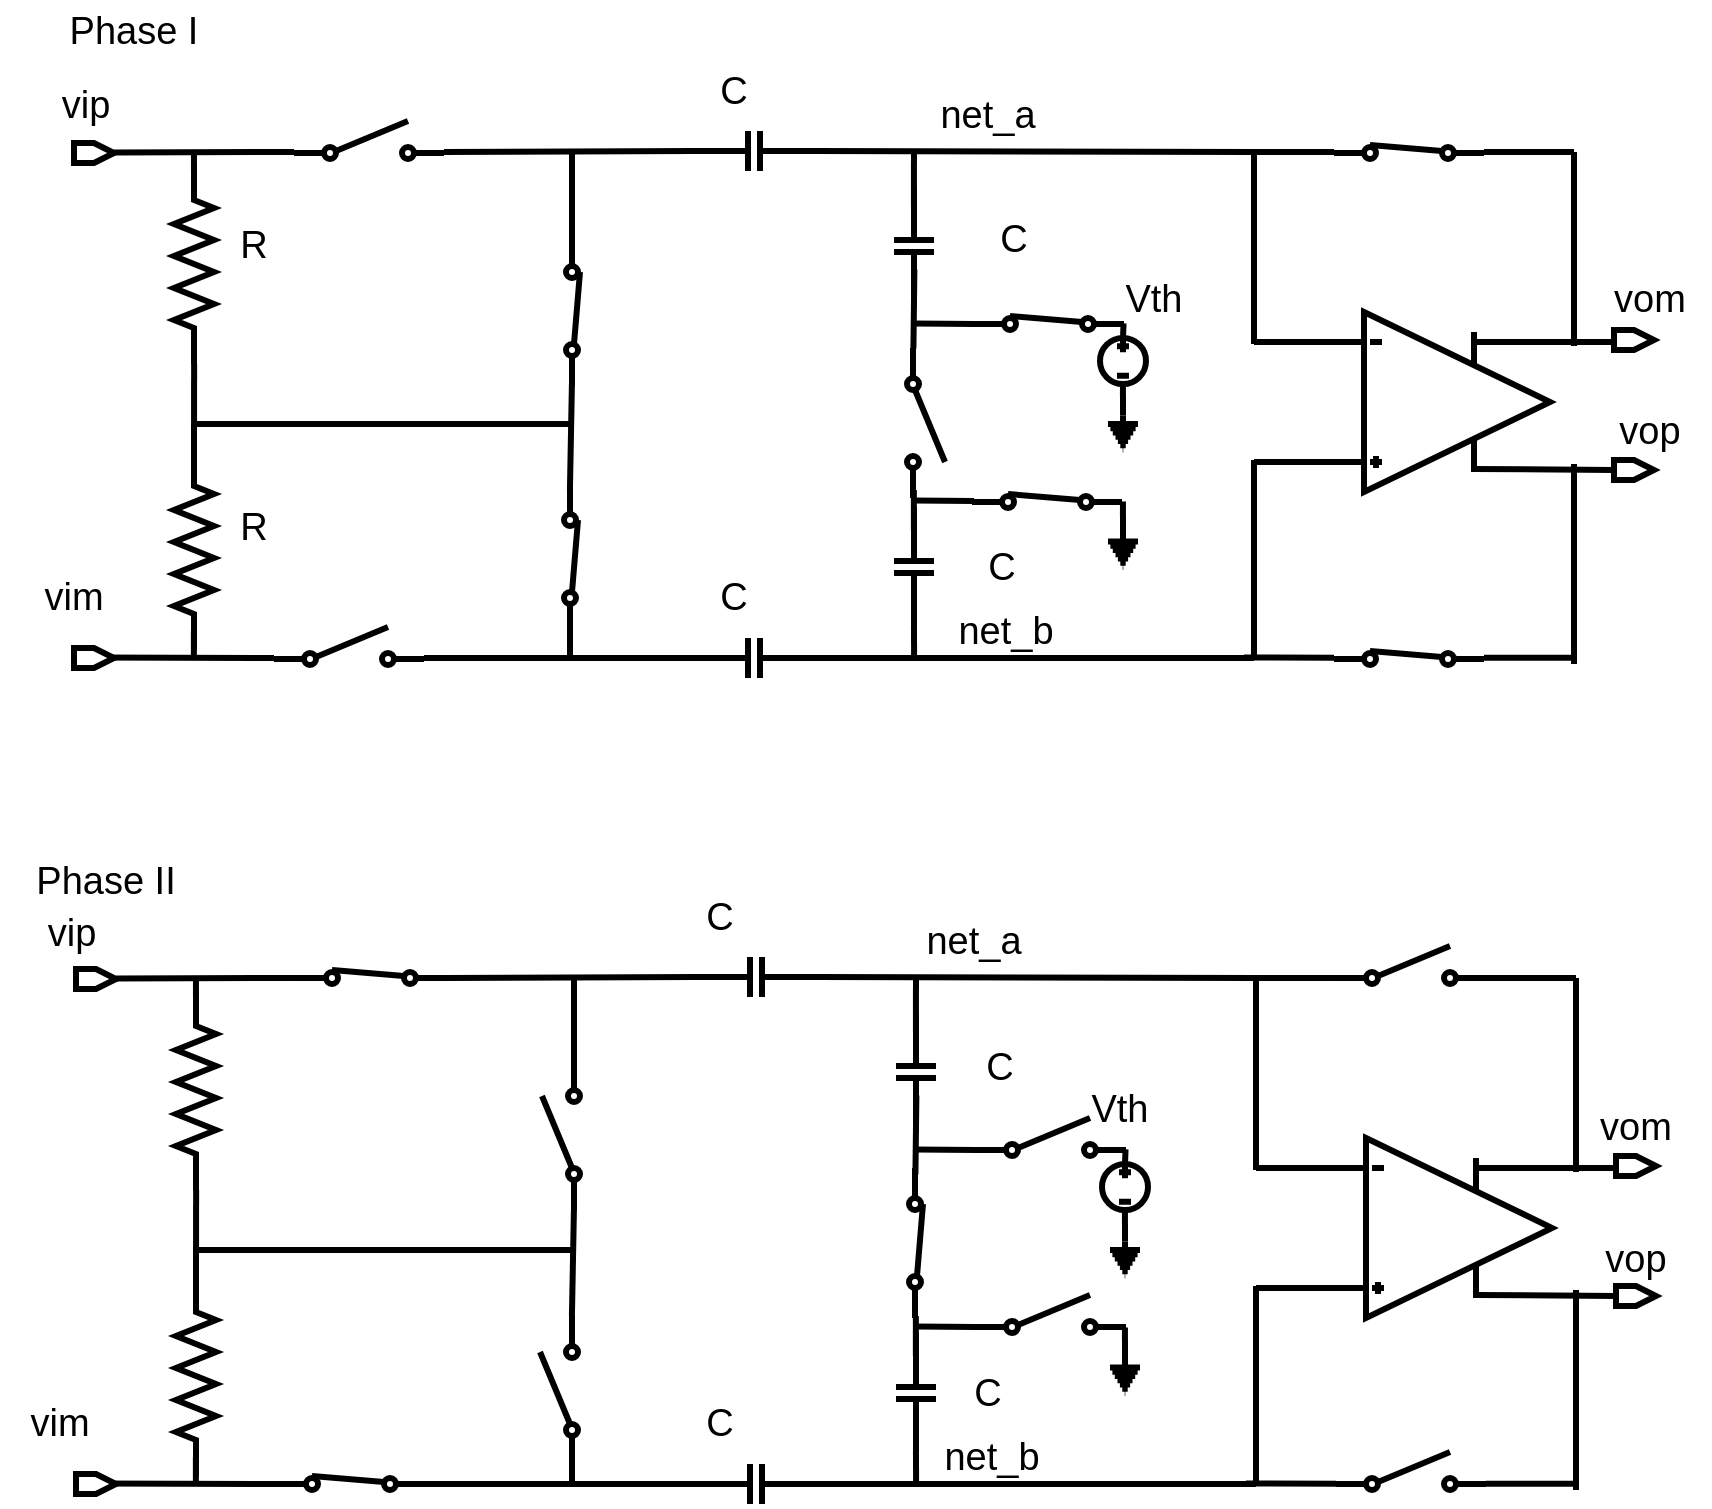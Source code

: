 <mxfile version="16.5.6" type="device"><diagram id="lbDPYSc3I2Yr-GtQ2DXL" name="Page-1"><mxGraphModel dx="1763" dy="644" grid="1" gridSize="10" guides="1" tooltips="1" connect="1" arrows="1" fold="1" page="1" pageScale="1" pageWidth="850" pageHeight="1100" math="0" shadow="0"><root><mxCell id="0"/><mxCell id="1" parent="0"/><mxCell id="9rZh1KSWIdxAib4JWmBd-1" value="" style="pointerEvents=1;verticalLabelPosition=bottom;shadow=0;dashed=0;align=center;html=1;verticalAlign=top;shape=mxgraph.electrical.resistors.resistor_2;direction=south;strokeWidth=3;" vertex="1" parent="1"><mxGeometry x="81" y="525" width="20" height="100" as="geometry"/></mxCell><mxCell id="9rZh1KSWIdxAib4JWmBd-2" value="" style="pointerEvents=1;verticalLabelPosition=bottom;shadow=0;dashed=0;align=center;html=1;verticalAlign=top;shape=mxgraph.electrical.resistors.resistor_2;direction=south;strokeWidth=3;" vertex="1" parent="1"><mxGeometry x="81" y="668" width="20" height="100" as="geometry"/></mxCell><mxCell id="9rZh1KSWIdxAib4JWmBd-5" value="" style="pointerEvents=1;verticalLabelPosition=bottom;shadow=0;dashed=0;align=center;html=1;verticalAlign=top;shape=mxgraph.electrical.electro-mechanical.stay_put;direction=west;strokeWidth=3;" vertex="1" parent="1"><mxGeometry x="141" y="515" width="75" height="7" as="geometry"/></mxCell><mxCell id="9rZh1KSWIdxAib4JWmBd-6" value="" style="pointerEvents=1;verticalLabelPosition=bottom;shadow=0;dashed=0;align=center;html=1;verticalAlign=top;shape=mxgraph.electrical.electro-mechanical.stay_put;direction=west;strokeWidth=3;" vertex="1" parent="1"><mxGeometry x="131" y="768" width="75" height="7" as="geometry"/></mxCell><mxCell id="9rZh1KSWIdxAib4JWmBd-7" value="" style="pointerEvents=1;verticalLabelPosition=bottom;shadow=0;dashed=0;align=center;html=1;verticalAlign=top;shape=mxgraph.electrical.electro-mechanical.simple_switch;direction=north;strokeWidth=3;" vertex="1" parent="1"><mxGeometry x="263" y="688" width="19" height="75" as="geometry"/></mxCell><mxCell id="9rZh1KSWIdxAib4JWmBd-8" value="" style="pointerEvents=1;verticalLabelPosition=bottom;shadow=0;dashed=0;align=center;html=1;verticalAlign=top;shape=mxgraph.electrical.electro-mechanical.simple_switch;direction=north;strokeWidth=3;" vertex="1" parent="1"><mxGeometry x="264" y="560" width="19" height="75" as="geometry"/></mxCell><mxCell id="9rZh1KSWIdxAib4JWmBd-11" value="" style="pointerEvents=1;verticalLabelPosition=bottom;shadow=0;dashed=0;align=center;html=1;verticalAlign=top;shape=mxgraph.electrical.capacitors.capacitor_1;strokeWidth=3;" vertex="1" parent="1"><mxGeometry x="341" y="508.5" width="60" height="20" as="geometry"/></mxCell><mxCell id="9rZh1KSWIdxAib4JWmBd-12" value="" style="pointerEvents=1;verticalLabelPosition=bottom;shadow=0;dashed=0;align=center;html=1;verticalAlign=top;shape=mxgraph.electrical.capacitors.capacitor_1;strokeWidth=3;" vertex="1" parent="1"><mxGeometry x="341" y="762" width="60" height="20" as="geometry"/></mxCell><mxCell id="9rZh1KSWIdxAib4JWmBd-13" value="" style="pointerEvents=1;verticalLabelPosition=bottom;shadow=0;dashed=0;align=center;html=1;verticalAlign=top;shape=mxgraph.electrical.capacitors.capacitor_1;direction=south;strokeWidth=3;" vertex="1" parent="1"><mxGeometry x="441" y="536" width="20" height="60" as="geometry"/></mxCell><mxCell id="9rZh1KSWIdxAib4JWmBd-14" value="" style="pointerEvents=1;verticalLabelPosition=bottom;shadow=0;dashed=0;align=center;html=1;verticalAlign=top;shape=mxgraph.electrical.capacitors.capacitor_1;direction=south;strokeWidth=3;" vertex="1" parent="1"><mxGeometry x="441" y="696.5" width="20" height="60" as="geometry"/></mxCell><mxCell id="9rZh1KSWIdxAib4JWmBd-15" value="" style="pointerEvents=1;verticalLabelPosition=bottom;shadow=0;dashed=0;align=center;html=1;verticalAlign=top;shape=mxgraph.electrical.electro-mechanical.stay_put;direction=north;strokeWidth=3;" vertex="1" parent="1"><mxGeometry x="447.5" y="614" width="7" height="75" as="geometry"/></mxCell><mxCell id="9rZh1KSWIdxAib4JWmBd-16" value="" style="pointerEvents=1;verticalLabelPosition=bottom;shadow=0;dashed=0;align=center;html=1;verticalAlign=top;shape=mxgraph.electrical.electro-mechanical.simple_switch;direction=east;strokeWidth=3;" vertex="1" parent="1"><mxGeometry x="481" y="589" width="75" height="19" as="geometry"/></mxCell><mxCell id="9rZh1KSWIdxAib4JWmBd-17" value="" style="pointerEvents=1;verticalLabelPosition=bottom;shadow=0;dashed=0;align=center;html=1;verticalAlign=top;shape=mxgraph.electrical.electro-mechanical.simple_switch;direction=east;strokeWidth=3;" vertex="1" parent="1"><mxGeometry x="481" y="677.5" width="75" height="19" as="geometry"/></mxCell><mxCell id="9rZh1KSWIdxAib4JWmBd-19" value="" style="endArrow=none;html=1;rounded=0;entryX=0;entryY=0.84;entryDx=0;entryDy=0;entryPerimeter=0;exitX=1;exitY=0.84;exitDx=0;exitDy=0;exitPerimeter=0;strokeWidth=3;" edge="1" parent="1" source="9rZh1KSWIdxAib4JWmBd-7" target="9rZh1KSWIdxAib4JWmBd-8"><mxGeometry width="50" height="50" relative="1" as="geometry"><mxPoint x="279.52" y="680.5" as="sourcePoint"/><mxPoint x="280" y="641" as="targetPoint"/></mxGeometry></mxCell><mxCell id="9rZh1KSWIdxAib4JWmBd-20" value="" style="endArrow=none;html=1;rounded=0;strokeWidth=3;" edge="1" parent="1"><mxGeometry width="50" height="50" relative="1" as="geometry"><mxPoint x="451.19" y="577.75" as="sourcePoint"/><mxPoint x="450.71" y="617.25" as="targetPoint"/></mxGeometry></mxCell><mxCell id="9rZh1KSWIdxAib4JWmBd-21" value="" style="endArrow=none;html=1;rounded=0;exitX=0;exitY=0.5;exitDx=0;exitDy=0;exitPerimeter=0;strokeWidth=3;" edge="1" parent="1" source="9rZh1KSWIdxAib4JWmBd-2"><mxGeometry width="50" height="50" relative="1" as="geometry"><mxPoint x="91" y="665" as="sourcePoint"/><mxPoint x="91.06" y="625.0" as="targetPoint"/></mxGeometry></mxCell><mxCell id="9rZh1KSWIdxAib4JWmBd-22" value="" style="endArrow=none;html=1;rounded=0;entryX=0;entryY=0.5;entryDx=0;entryDy=0;entryPerimeter=0;exitX=0;exitY=0.43;exitDx=0;exitDy=0;exitPerimeter=0;strokeWidth=3;" edge="1" parent="1" source="9rZh1KSWIdxAib4JWmBd-5" target="9rZh1KSWIdxAib4JWmBd-11"><mxGeometry width="50" height="50" relative="1" as="geometry"><mxPoint x="232.5" y="518.21" as="sourcePoint"/><mxPoint x="312.5" y="518.21" as="targetPoint"/></mxGeometry></mxCell><mxCell id="9rZh1KSWIdxAib4JWmBd-23" value="" style="endArrow=none;html=1;rounded=0;entryX=0;entryY=0.5;entryDx=0;entryDy=0;entryPerimeter=0;exitX=0;exitY=0.43;exitDx=0;exitDy=0;exitPerimeter=0;strokeWidth=3;" edge="1" parent="1" source="9rZh1KSWIdxAib4JWmBd-6" target="9rZh1KSWIdxAib4JWmBd-12"><mxGeometry width="50" height="50" relative="1" as="geometry"><mxPoint x="242.5" y="772" as="sourcePoint"/><mxPoint x="322.5" y="772" as="targetPoint"/></mxGeometry></mxCell><mxCell id="9rZh1KSWIdxAib4JWmBd-24" value="" style="endArrow=none;html=1;rounded=0;entryX=1;entryY=0.43;entryDx=0;entryDy=0;entryPerimeter=0;strokeWidth=3;" edge="1" parent="1" target="9rZh1KSWIdxAib4JWmBd-6"><mxGeometry width="50" height="50" relative="1" as="geometry"><mxPoint x="41" y="771.71" as="sourcePoint"/><mxPoint x="121" y="771.71" as="targetPoint"/></mxGeometry></mxCell><mxCell id="9rZh1KSWIdxAib4JWmBd-25" value="" style="endArrow=none;html=1;rounded=0;entryX=1;entryY=0.43;entryDx=0;entryDy=0;entryPerimeter=0;strokeWidth=3;" edge="1" parent="1" target="9rZh1KSWIdxAib4JWmBd-5"><mxGeometry width="50" height="50" relative="1" as="geometry"><mxPoint x="51" y="519.21" as="sourcePoint"/><mxPoint x="131" y="519.21" as="targetPoint"/></mxGeometry></mxCell><mxCell id="9rZh1KSWIdxAib4JWmBd-26" value="" style="endArrow=none;html=1;rounded=0;exitX=1;exitY=0.5;exitDx=0;exitDy=0;exitPerimeter=0;strokeWidth=3;" edge="1" parent="1" source="9rZh1KSWIdxAib4JWmBd-11"><mxGeometry width="50" height="50" relative="1" as="geometry"><mxPoint x="421" y="519.21" as="sourcePoint"/><mxPoint x="621" y="519" as="targetPoint"/></mxGeometry></mxCell><mxCell id="9rZh1KSWIdxAib4JWmBd-27" value="" style="endArrow=none;html=1;rounded=0;strokeWidth=3;" edge="1" parent="1"><mxGeometry width="50" height="50" relative="1" as="geometry"><mxPoint x="401" y="771.99" as="sourcePoint"/><mxPoint x="621" y="772" as="targetPoint"/></mxGeometry></mxCell><mxCell id="9rZh1KSWIdxAib4JWmBd-30" value="" style="endArrow=none;html=1;rounded=0;strokeWidth=3;" edge="1" parent="1"><mxGeometry width="50" height="50" relative="1" as="geometry"><mxPoint x="90.98" y="528.5" as="sourcePoint"/><mxPoint x="90.98" y="519.5" as="targetPoint"/></mxGeometry></mxCell><mxCell id="9rZh1KSWIdxAib4JWmBd-31" value="" style="endArrow=none;html=1;rounded=0;strokeWidth=3;" edge="1" parent="1"><mxGeometry width="50" height="50" relative="1" as="geometry"><mxPoint x="90.94" y="771.5" as="sourcePoint"/><mxPoint x="90.94" y="758.5" as="targetPoint"/></mxGeometry></mxCell><mxCell id="9rZh1KSWIdxAib4JWmBd-32" value="" style="endArrow=none;html=1;rounded=0;strokeWidth=3;" edge="1" parent="1"><mxGeometry width="50" height="50" relative="1" as="geometry"><mxPoint x="279.0" y="771.5" as="sourcePoint"/><mxPoint x="279.0" y="758.5" as="targetPoint"/></mxGeometry></mxCell><mxCell id="9rZh1KSWIdxAib4JWmBd-33" value="" style="endArrow=none;html=1;rounded=0;strokeWidth=3;" edge="1" parent="1"><mxGeometry width="50" height="50" relative="1" as="geometry"><mxPoint x="280" y="564" as="sourcePoint"/><mxPoint x="280" y="519" as="targetPoint"/></mxGeometry></mxCell><mxCell id="9rZh1KSWIdxAib4JWmBd-34" value="" style="endArrow=none;html=1;rounded=0;strokeWidth=3;" edge="1" parent="1"><mxGeometry width="50" height="50" relative="1" as="geometry"><mxPoint x="90" y="655" as="sourcePoint"/><mxPoint x="280" y="655" as="targetPoint"/></mxGeometry></mxCell><mxCell id="9rZh1KSWIdxAib4JWmBd-35" value="" style="endArrow=none;html=1;rounded=0;entryX=0.989;entryY=0.501;entryDx=0;entryDy=0;entryPerimeter=0;strokeWidth=3;" edge="1" parent="1" target="9rZh1KSWIdxAib4JWmBd-14"><mxGeometry width="50" height="50" relative="1" as="geometry"><mxPoint x="451.05" y="772" as="sourcePoint"/><mxPoint x="450.95" y="758.5" as="targetPoint"/></mxGeometry></mxCell><mxCell id="9rZh1KSWIdxAib4JWmBd-36" value="" style="endArrow=none;html=1;rounded=0;strokeWidth=3;" edge="1" parent="1"><mxGeometry width="50" height="50" relative="1" as="geometry"><mxPoint x="450.97" y="546.16" as="sourcePoint"/><mxPoint x="450.99" y="519" as="targetPoint"/></mxGeometry></mxCell><mxCell id="9rZh1KSWIdxAib4JWmBd-38" value="" style="endArrow=none;html=1;rounded=0;strokeWidth=3;" edge="1" parent="1"><mxGeometry width="50" height="50" relative="1" as="geometry"><mxPoint x="450.93" y="708" as="sourcePoint"/><mxPoint x="450.93" y="688" as="targetPoint"/></mxGeometry></mxCell><mxCell id="9rZh1KSWIdxAib4JWmBd-39" value="" style="endArrow=none;html=1;rounded=0;entryX=0;entryY=0.84;entryDx=0;entryDy=0;entryPerimeter=0;strokeWidth=3;" edge="1" parent="1" target="9rZh1KSWIdxAib4JWmBd-16"><mxGeometry width="50" height="50" relative="1" as="geometry"><mxPoint x="450.5" y="604.7" as="sourcePoint"/><mxPoint x="490.5" y="604" as="targetPoint"/></mxGeometry></mxCell><mxCell id="9rZh1KSWIdxAib4JWmBd-40" value="" style="endArrow=none;html=1;rounded=0;entryX=0;entryY=0.84;entryDx=0;entryDy=0;entryPerimeter=0;strokeWidth=3;" edge="1" parent="1"><mxGeometry width="50" height="50" relative="1" as="geometry"><mxPoint x="450.5" y="693.24" as="sourcePoint"/><mxPoint x="481" y="693.5" as="targetPoint"/></mxGeometry></mxCell><mxCell id="9rZh1KSWIdxAib4JWmBd-41" value="" style="verticalLabelPosition=bottom;shadow=0;dashed=0;align=center;html=1;verticalAlign=top;shape=mxgraph.electrical.abstract.operational_amp_1;strokeWidth=3;" vertex="1" parent="1"><mxGeometry x="671" y="599" width="98" height="90" as="geometry"/></mxCell><mxCell id="9rZh1KSWIdxAib4JWmBd-42" value="" style="endArrow=none;html=1;rounded=0;strokeWidth=3;" edge="1" parent="1"><mxGeometry width="50" height="50" relative="1" as="geometry"><mxPoint x="621" y="614" as="sourcePoint"/><mxPoint x="671" y="614" as="targetPoint"/></mxGeometry></mxCell><mxCell id="9rZh1KSWIdxAib4JWmBd-44" value="" style="endArrow=none;html=1;rounded=0;strokeWidth=3;" edge="1" parent="1"><mxGeometry width="50" height="50" relative="1" as="geometry"><mxPoint x="621" y="674" as="sourcePoint"/><mxPoint x="671" y="674" as="targetPoint"/></mxGeometry></mxCell><mxCell id="9rZh1KSWIdxAib4JWmBd-45" value="" style="endArrow=none;html=1;rounded=0;strokeWidth=3;" edge="1" parent="1"><mxGeometry width="50" height="50" relative="1" as="geometry"><mxPoint x="621" y="615" as="sourcePoint"/><mxPoint x="621" y="518" as="targetPoint"/></mxGeometry></mxCell><mxCell id="9rZh1KSWIdxAib4JWmBd-47" value="" style="endArrow=none;html=1;rounded=0;strokeWidth=3;" edge="1" parent="1"><mxGeometry width="50" height="50" relative="1" as="geometry"><mxPoint x="621" y="773" as="sourcePoint"/><mxPoint x="621" y="673" as="targetPoint"/></mxGeometry></mxCell><mxCell id="9rZh1KSWIdxAib4JWmBd-48" value="" style="endArrow=none;html=1;rounded=0;strokeWidth=3;" edge="1" parent="1"><mxGeometry width="50" height="50" relative="1" as="geometry"><mxPoint x="731" y="614" as="sourcePoint"/><mxPoint x="801" y="614" as="targetPoint"/></mxGeometry></mxCell><mxCell id="9rZh1KSWIdxAib4JWmBd-49" value="" style="endArrow=none;html=1;rounded=0;strokeWidth=3;" edge="1" parent="1"><mxGeometry width="50" height="50" relative="1" as="geometry"><mxPoint x="731" y="677.5" as="sourcePoint"/><mxPoint x="801" y="678" as="targetPoint"/></mxGeometry></mxCell><mxCell id="9rZh1KSWIdxAib4JWmBd-50" value="" style="endArrow=none;html=1;rounded=0;strokeWidth=3;" edge="1" parent="1"><mxGeometry width="50" height="50" relative="1" as="geometry"><mxPoint x="781" y="616" as="sourcePoint"/><mxPoint x="781" y="519" as="targetPoint"/></mxGeometry></mxCell><mxCell id="9rZh1KSWIdxAib4JWmBd-52" value="" style="pointerEvents=1;verticalLabelPosition=bottom;shadow=0;dashed=0;align=center;html=1;verticalAlign=top;shape=mxgraph.electrical.electro-mechanical.simple_switch;direction=east;strokeWidth=3;" vertex="1" parent="1"><mxGeometry x="661" y="503" width="75" height="19" as="geometry"/></mxCell><mxCell id="9rZh1KSWIdxAib4JWmBd-53" value="" style="pointerEvents=1;verticalLabelPosition=bottom;shadow=0;dashed=0;align=center;html=1;verticalAlign=top;shape=mxgraph.electrical.electro-mechanical.simple_switch;direction=east;strokeWidth=3;" vertex="1" parent="1"><mxGeometry x="661" y="756" width="75" height="19" as="geometry"/></mxCell><mxCell id="9rZh1KSWIdxAib4JWmBd-54" value="" style="endArrow=none;html=1;rounded=0;entryX=0;entryY=0.84;entryDx=0;entryDy=0;entryPerimeter=0;strokeWidth=3;" edge="1" parent="1" target="9rZh1KSWIdxAib4JWmBd-52"><mxGeometry width="50" height="50" relative="1" as="geometry"><mxPoint x="621" y="519" as="sourcePoint"/><mxPoint x="671" y="465" as="targetPoint"/></mxGeometry></mxCell><mxCell id="9rZh1KSWIdxAib4JWmBd-56" value="" style="endArrow=none;html=1;rounded=0;exitX=1;exitY=0.84;exitDx=0;exitDy=0;exitPerimeter=0;strokeWidth=3;" edge="1" parent="1" source="9rZh1KSWIdxAib4JWmBd-52"><mxGeometry width="50" height="50" relative="1" as="geometry"><mxPoint x="741" y="555" as="sourcePoint"/><mxPoint x="781" y="519" as="targetPoint"/></mxGeometry></mxCell><mxCell id="9rZh1KSWIdxAib4JWmBd-57" value="" style="endArrow=none;html=1;rounded=0;exitX=1;exitY=0.84;exitDx=0;exitDy=0;exitPerimeter=0;strokeWidth=3;" edge="1" parent="1"><mxGeometry width="50" height="50" relative="1" as="geometry"><mxPoint x="736" y="771.86" as="sourcePoint"/><mxPoint x="781" y="771.9" as="targetPoint"/></mxGeometry></mxCell><mxCell id="9rZh1KSWIdxAib4JWmBd-58" value="" style="endArrow=none;html=1;rounded=0;strokeWidth=3;" edge="1" parent="1"><mxGeometry width="50" height="50" relative="1" as="geometry"><mxPoint x="781" y="775" as="sourcePoint"/><mxPoint x="781" y="675" as="targetPoint"/></mxGeometry></mxCell><mxCell id="9rZh1KSWIdxAib4JWmBd-59" value="" style="pointerEvents=1;verticalLabelPosition=bottom;shadow=0;dashed=0;align=center;html=1;verticalAlign=top;shape=mxgraph.electrical.signal_sources.protective_earth;strokeWidth=3;" vertex="1" parent="1"><mxGeometry x="548" y="709.5" width="15" height="17" as="geometry"/></mxCell><mxCell id="9rZh1KSWIdxAib4JWmBd-61" value="" style="endArrow=none;html=1;rounded=0;exitX=0.5;exitY=0;exitDx=0;exitDy=0;exitPerimeter=0;entryX=0.993;entryY=0.856;entryDx=0;entryDy=0;entryPerimeter=0;strokeWidth=3;" edge="1" parent="1" source="9rZh1KSWIdxAib4JWmBd-59" target="9rZh1KSWIdxAib4JWmBd-17"><mxGeometry width="50" height="50" relative="1" as="geometry"><mxPoint x="561" y="735" as="sourcePoint"/><mxPoint x="556" y="695" as="targetPoint"/></mxGeometry></mxCell><mxCell id="9rZh1KSWIdxAib4JWmBd-63" value="" style="pointerEvents=1;verticalLabelPosition=bottom;shadow=0;dashed=0;align=center;html=1;verticalAlign=top;shape=mxgraph.electrical.signal_sources.source;aspect=fixed;points=[[0.5,0,0],[1,0.5,0],[0.5,1,0],[0,0.5,0]];elSignalType=dc3;fontSize=19;strokeWidth=3;" vertex="1" parent="1"><mxGeometry x="544" y="612" width="23" height="23" as="geometry"/></mxCell><mxCell id="9rZh1KSWIdxAib4JWmBd-64" value="" style="pointerEvents=1;verticalLabelPosition=bottom;shadow=0;dashed=0;align=center;html=1;verticalAlign=top;shape=mxgraph.electrical.signal_sources.protective_earth;strokeWidth=3;" vertex="1" parent="1"><mxGeometry x="548" y="650.74" width="15" height="17" as="geometry"/></mxCell><mxCell id="9rZh1KSWIdxAib4JWmBd-65" value="" style="endArrow=none;html=1;rounded=0;exitX=0.5;exitY=0;exitDx=0;exitDy=0;exitPerimeter=0;entryX=0.993;entryY=0.856;entryDx=0;entryDy=0;entryPerimeter=0;strokeWidth=3;" edge="1" parent="1" source="9rZh1KSWIdxAib4JWmBd-64"><mxGeometry width="50" height="50" relative="1" as="geometry"><mxPoint x="561" y="676.24" as="sourcePoint"/><mxPoint x="555.475" y="635.004" as="targetPoint"/></mxGeometry></mxCell><mxCell id="9rZh1KSWIdxAib4JWmBd-67" value="" style="endArrow=none;html=1;rounded=0;fontSize=19;entryX=0.997;entryY=0.825;entryDx=0;entryDy=0;entryPerimeter=0;exitX=0.5;exitY=0;exitDx=0;exitDy=0;exitPerimeter=0;strokeWidth=3;" edge="1" parent="1" source="9rZh1KSWIdxAib4JWmBd-63" target="9rZh1KSWIdxAib4JWmBd-16"><mxGeometry width="50" height="50" relative="1" as="geometry"><mxPoint x="531" y="665" as="sourcePoint"/><mxPoint x="581" y="615" as="targetPoint"/></mxGeometry></mxCell><mxCell id="9rZh1KSWIdxAib4JWmBd-68" value="" style="shape=mxgraph.arrows2.arrow;verticalLabelPosition=bottom;shadow=0;dashed=0;align=center;html=1;verticalAlign=top;strokeWidth=3;dy=0;dx=10;notch=0;fontSize=19;" vertex="1" parent="1"><mxGeometry x="31" y="514.5" width="20" height="10" as="geometry"/></mxCell><mxCell id="9rZh1KSWIdxAib4JWmBd-69" value="" style="shape=mxgraph.arrows2.arrow;verticalLabelPosition=bottom;shadow=0;dashed=0;align=center;html=1;verticalAlign=top;strokeWidth=3;dy=0;dx=10;notch=0;fontSize=19;" vertex="1" parent="1"><mxGeometry x="31" y="767" width="20" height="10" as="geometry"/></mxCell><mxCell id="9rZh1KSWIdxAib4JWmBd-70" value="" style="shape=mxgraph.arrows2.arrow;verticalLabelPosition=bottom;shadow=0;dashed=0;align=center;html=1;verticalAlign=top;strokeWidth=3;dy=0;dx=10;notch=0;fontSize=19;" vertex="1" parent="1"><mxGeometry x="801" y="608" width="20" height="10" as="geometry"/></mxCell><mxCell id="9rZh1KSWIdxAib4JWmBd-71" value="" style="shape=mxgraph.arrows2.arrow;verticalLabelPosition=bottom;shadow=0;dashed=0;align=center;html=1;verticalAlign=top;strokeWidth=3;dy=0;dx=10;notch=0;fontSize=19;" vertex="1" parent="1"><mxGeometry x="801" y="673" width="20" height="10" as="geometry"/></mxCell><mxCell id="9rZh1KSWIdxAib4JWmBd-72" value="" style="endArrow=none;html=1;rounded=0;exitX=1;exitY=0.84;exitDx=0;exitDy=0;exitPerimeter=0;strokeWidth=3;" edge="1" parent="1"><mxGeometry width="50" height="50" relative="1" as="geometry"><mxPoint x="616" y="771.79" as="sourcePoint"/><mxPoint x="661" y="771.83" as="targetPoint"/></mxGeometry></mxCell><mxCell id="9rZh1KSWIdxAib4JWmBd-73" value="" style="pointerEvents=1;verticalLabelPosition=bottom;shadow=0;dashed=0;align=center;html=1;verticalAlign=top;shape=mxgraph.electrical.resistors.resistor_2;direction=south;strokeWidth=3;" vertex="1" parent="1"><mxGeometry x="80" y="112" width="20" height="100" as="geometry"/></mxCell><mxCell id="9rZh1KSWIdxAib4JWmBd-74" value="" style="pointerEvents=1;verticalLabelPosition=bottom;shadow=0;dashed=0;align=center;html=1;verticalAlign=top;shape=mxgraph.electrical.resistors.resistor_2;direction=south;strokeWidth=3;" vertex="1" parent="1"><mxGeometry x="80" y="255" width="20" height="100" as="geometry"/></mxCell><mxCell id="9rZh1KSWIdxAib4JWmBd-79" value="" style="pointerEvents=1;verticalLabelPosition=bottom;shadow=0;dashed=0;align=center;html=1;verticalAlign=top;shape=mxgraph.electrical.capacitors.capacitor_1;strokeWidth=3;" vertex="1" parent="1"><mxGeometry x="340" y="95.5" width="60" height="20" as="geometry"/></mxCell><mxCell id="9rZh1KSWIdxAib4JWmBd-80" value="" style="pointerEvents=1;verticalLabelPosition=bottom;shadow=0;dashed=0;align=center;html=1;verticalAlign=top;shape=mxgraph.electrical.capacitors.capacitor_1;strokeWidth=3;" vertex="1" parent="1"><mxGeometry x="340" y="349" width="60" height="20" as="geometry"/></mxCell><mxCell id="9rZh1KSWIdxAib4JWmBd-81" value="" style="pointerEvents=1;verticalLabelPosition=bottom;shadow=0;dashed=0;align=center;html=1;verticalAlign=top;shape=mxgraph.electrical.capacitors.capacitor_1;direction=south;strokeWidth=3;" vertex="1" parent="1"><mxGeometry x="440" y="123" width="20" height="60" as="geometry"/></mxCell><mxCell id="9rZh1KSWIdxAib4JWmBd-82" value="" style="pointerEvents=1;verticalLabelPosition=bottom;shadow=0;dashed=0;align=center;html=1;verticalAlign=top;shape=mxgraph.electrical.capacitors.capacitor_1;direction=south;strokeWidth=3;" vertex="1" parent="1"><mxGeometry x="440" y="283.5" width="20" height="60" as="geometry"/></mxCell><mxCell id="9rZh1KSWIdxAib4JWmBd-86" value="" style="endArrow=none;html=1;rounded=0;entryX=0;entryY=0.84;entryDx=0;entryDy=0;entryPerimeter=0;exitX=1;exitY=0.84;exitDx=0;exitDy=0;exitPerimeter=0;strokeWidth=3;" edge="1" parent="1"><mxGeometry width="50" height="50" relative="1" as="geometry"><mxPoint x="277.96" y="275" as="sourcePoint"/><mxPoint x="278.96" y="222" as="targetPoint"/></mxGeometry></mxCell><mxCell id="9rZh1KSWIdxAib4JWmBd-87" value="" style="endArrow=none;html=1;rounded=0;strokeWidth=3;" edge="1" parent="1"><mxGeometry width="50" height="50" relative="1" as="geometry"><mxPoint x="450.19" y="164.75" as="sourcePoint"/><mxPoint x="449.71" y="204.25" as="targetPoint"/></mxGeometry></mxCell><mxCell id="9rZh1KSWIdxAib4JWmBd-88" value="" style="endArrow=none;html=1;rounded=0;exitX=0;exitY=0.5;exitDx=0;exitDy=0;exitPerimeter=0;strokeWidth=3;" edge="1" parent="1" source="9rZh1KSWIdxAib4JWmBd-74"><mxGeometry width="50" height="50" relative="1" as="geometry"><mxPoint x="90" y="252" as="sourcePoint"/><mxPoint x="90.06" y="212" as="targetPoint"/></mxGeometry></mxCell><mxCell id="9rZh1KSWIdxAib4JWmBd-89" value="" style="endArrow=none;html=1;rounded=0;entryX=0;entryY=0.5;entryDx=0;entryDy=0;entryPerimeter=0;exitX=0;exitY=0.43;exitDx=0;exitDy=0;exitPerimeter=0;strokeWidth=3;" edge="1" parent="1" target="9rZh1KSWIdxAib4JWmBd-79"><mxGeometry width="50" height="50" relative="1" as="geometry"><mxPoint x="215" y="105.99" as="sourcePoint"/><mxPoint x="311.5" y="105.21" as="targetPoint"/></mxGeometry></mxCell><mxCell id="9rZh1KSWIdxAib4JWmBd-90" value="" style="endArrow=none;html=1;rounded=0;entryX=0;entryY=0.5;entryDx=0;entryDy=0;entryPerimeter=0;exitX=0;exitY=0.43;exitDx=0;exitDy=0;exitPerimeter=0;strokeWidth=3;" edge="1" parent="1" target="9rZh1KSWIdxAib4JWmBd-80"><mxGeometry width="50" height="50" relative="1" as="geometry"><mxPoint x="205" y="358.99" as="sourcePoint"/><mxPoint x="321.5" y="359" as="targetPoint"/></mxGeometry></mxCell><mxCell id="9rZh1KSWIdxAib4JWmBd-91" value="" style="endArrow=none;html=1;rounded=0;entryX=1;entryY=0.43;entryDx=0;entryDy=0;entryPerimeter=0;strokeWidth=3;" edge="1" parent="1"><mxGeometry width="50" height="50" relative="1" as="geometry"><mxPoint x="40" y="358.71" as="sourcePoint"/><mxPoint x="130" y="358.99" as="targetPoint"/></mxGeometry></mxCell><mxCell id="9rZh1KSWIdxAib4JWmBd-92" value="" style="endArrow=none;html=1;rounded=0;entryX=1;entryY=0.43;entryDx=0;entryDy=0;entryPerimeter=0;strokeWidth=3;" edge="1" parent="1"><mxGeometry width="50" height="50" relative="1" as="geometry"><mxPoint x="50" y="106.21" as="sourcePoint"/><mxPoint x="140" y="105.99" as="targetPoint"/></mxGeometry></mxCell><mxCell id="9rZh1KSWIdxAib4JWmBd-93" value="" style="endArrow=none;html=1;rounded=0;exitX=1;exitY=0.5;exitDx=0;exitDy=0;exitPerimeter=0;strokeWidth=3;" edge="1" parent="1" source="9rZh1KSWIdxAib4JWmBd-79"><mxGeometry width="50" height="50" relative="1" as="geometry"><mxPoint x="420" y="106.21" as="sourcePoint"/><mxPoint x="620" y="106" as="targetPoint"/></mxGeometry></mxCell><mxCell id="9rZh1KSWIdxAib4JWmBd-94" value="" style="endArrow=none;html=1;rounded=0;strokeWidth=3;" edge="1" parent="1"><mxGeometry width="50" height="50" relative="1" as="geometry"><mxPoint x="400" y="358.99" as="sourcePoint"/><mxPoint x="620" y="359" as="targetPoint"/></mxGeometry></mxCell><mxCell id="9rZh1KSWIdxAib4JWmBd-95" value="" style="endArrow=none;html=1;rounded=0;strokeWidth=3;" edge="1" parent="1"><mxGeometry width="50" height="50" relative="1" as="geometry"><mxPoint x="89.98" y="115.5" as="sourcePoint"/><mxPoint x="89.98" y="106.5" as="targetPoint"/></mxGeometry></mxCell><mxCell id="9rZh1KSWIdxAib4JWmBd-96" value="" style="endArrow=none;html=1;rounded=0;strokeWidth=3;" edge="1" parent="1"><mxGeometry width="50" height="50" relative="1" as="geometry"><mxPoint x="89.94" y="358.5" as="sourcePoint"/><mxPoint x="89.94" y="345.5" as="targetPoint"/></mxGeometry></mxCell><mxCell id="9rZh1KSWIdxAib4JWmBd-97" value="" style="endArrow=none;html=1;rounded=0;strokeWidth=3;" edge="1" parent="1"><mxGeometry width="50" height="50" relative="1" as="geometry"><mxPoint x="278" y="358.5" as="sourcePoint"/><mxPoint x="278" y="345.5" as="targetPoint"/></mxGeometry></mxCell><mxCell id="9rZh1KSWIdxAib4JWmBd-98" value="" style="endArrow=none;html=1;rounded=0;strokeWidth=3;" edge="1" parent="1"><mxGeometry width="50" height="50" relative="1" as="geometry"><mxPoint x="279" y="151" as="sourcePoint"/><mxPoint x="279" y="106" as="targetPoint"/></mxGeometry></mxCell><mxCell id="9rZh1KSWIdxAib4JWmBd-99" value="" style="endArrow=none;html=1;rounded=0;strokeWidth=3;" edge="1" parent="1"><mxGeometry width="50" height="50" relative="1" as="geometry"><mxPoint x="89" y="242" as="sourcePoint"/><mxPoint x="279" y="242" as="targetPoint"/></mxGeometry></mxCell><mxCell id="9rZh1KSWIdxAib4JWmBd-100" value="" style="endArrow=none;html=1;rounded=0;entryX=0.989;entryY=0.501;entryDx=0;entryDy=0;entryPerimeter=0;strokeWidth=3;" edge="1" parent="1" target="9rZh1KSWIdxAib4JWmBd-82"><mxGeometry width="50" height="50" relative="1" as="geometry"><mxPoint x="450.05" y="359" as="sourcePoint"/><mxPoint x="449.95" y="345.5" as="targetPoint"/></mxGeometry></mxCell><mxCell id="9rZh1KSWIdxAib4JWmBd-101" value="" style="endArrow=none;html=1;rounded=0;strokeWidth=3;" edge="1" parent="1"><mxGeometry width="50" height="50" relative="1" as="geometry"><mxPoint x="449.97" y="133.16" as="sourcePoint"/><mxPoint x="449.99" y="106" as="targetPoint"/></mxGeometry></mxCell><mxCell id="9rZh1KSWIdxAib4JWmBd-102" value="" style="endArrow=none;html=1;rounded=0;strokeWidth=3;" edge="1" parent="1"><mxGeometry width="50" height="50" relative="1" as="geometry"><mxPoint x="449.93" y="295" as="sourcePoint"/><mxPoint x="449.93" y="275" as="targetPoint"/></mxGeometry></mxCell><mxCell id="9rZh1KSWIdxAib4JWmBd-103" value="" style="endArrow=none;html=1;rounded=0;entryX=0;entryY=0.84;entryDx=0;entryDy=0;entryPerimeter=0;strokeWidth=3;" edge="1" parent="1"><mxGeometry width="50" height="50" relative="1" as="geometry"><mxPoint x="449.5" y="191.7" as="sourcePoint"/><mxPoint x="480" y="191.96" as="targetPoint"/></mxGeometry></mxCell><mxCell id="9rZh1KSWIdxAib4JWmBd-104" value="" style="endArrow=none;html=1;rounded=0;entryX=0;entryY=0.84;entryDx=0;entryDy=0;entryPerimeter=0;strokeWidth=3;" edge="1" parent="1"><mxGeometry width="50" height="50" relative="1" as="geometry"><mxPoint x="449.5" y="280.24" as="sourcePoint"/><mxPoint x="480" y="280.5" as="targetPoint"/></mxGeometry></mxCell><mxCell id="9rZh1KSWIdxAib4JWmBd-105" value="" style="verticalLabelPosition=bottom;shadow=0;dashed=0;align=center;html=1;verticalAlign=top;shape=mxgraph.electrical.abstract.operational_amp_1;strokeWidth=3;" vertex="1" parent="1"><mxGeometry x="670" y="186" width="98" height="90" as="geometry"/></mxCell><mxCell id="9rZh1KSWIdxAib4JWmBd-106" value="" style="endArrow=none;html=1;rounded=0;strokeWidth=3;" edge="1" parent="1"><mxGeometry width="50" height="50" relative="1" as="geometry"><mxPoint x="620" y="201" as="sourcePoint"/><mxPoint x="670" y="201" as="targetPoint"/></mxGeometry></mxCell><mxCell id="9rZh1KSWIdxAib4JWmBd-107" value="" style="endArrow=none;html=1;rounded=0;strokeWidth=3;" edge="1" parent="1"><mxGeometry width="50" height="50" relative="1" as="geometry"><mxPoint x="620" y="261" as="sourcePoint"/><mxPoint x="670" y="261" as="targetPoint"/></mxGeometry></mxCell><mxCell id="9rZh1KSWIdxAib4JWmBd-108" value="" style="endArrow=none;html=1;rounded=0;strokeWidth=3;" edge="1" parent="1"><mxGeometry width="50" height="50" relative="1" as="geometry"><mxPoint x="620" y="202" as="sourcePoint"/><mxPoint x="620" y="105" as="targetPoint"/></mxGeometry></mxCell><mxCell id="9rZh1KSWIdxAib4JWmBd-109" value="" style="endArrow=none;html=1;rounded=0;strokeWidth=3;" edge="1" parent="1"><mxGeometry width="50" height="50" relative="1" as="geometry"><mxPoint x="620" y="360" as="sourcePoint"/><mxPoint x="620" y="260" as="targetPoint"/></mxGeometry></mxCell><mxCell id="9rZh1KSWIdxAib4JWmBd-110" value="" style="endArrow=none;html=1;rounded=0;strokeWidth=3;" edge="1" parent="1"><mxGeometry width="50" height="50" relative="1" as="geometry"><mxPoint x="730" y="201" as="sourcePoint"/><mxPoint x="800" y="201" as="targetPoint"/></mxGeometry></mxCell><mxCell id="9rZh1KSWIdxAib4JWmBd-111" value="" style="endArrow=none;html=1;rounded=0;strokeWidth=3;" edge="1" parent="1"><mxGeometry width="50" height="50" relative="1" as="geometry"><mxPoint x="730" y="264.5" as="sourcePoint"/><mxPoint x="800" y="265" as="targetPoint"/></mxGeometry></mxCell><mxCell id="9rZh1KSWIdxAib4JWmBd-112" value="" style="endArrow=none;html=1;rounded=0;strokeWidth=3;" edge="1" parent="1"><mxGeometry width="50" height="50" relative="1" as="geometry"><mxPoint x="780" y="203" as="sourcePoint"/><mxPoint x="780" y="106" as="targetPoint"/></mxGeometry></mxCell><mxCell id="9rZh1KSWIdxAib4JWmBd-115" value="" style="endArrow=none;html=1;rounded=0;entryX=0;entryY=0.84;entryDx=0;entryDy=0;entryPerimeter=0;strokeWidth=3;" edge="1" parent="1"><mxGeometry width="50" height="50" relative="1" as="geometry"><mxPoint x="620" y="106" as="sourcePoint"/><mxPoint x="660" y="105.96" as="targetPoint"/></mxGeometry></mxCell><mxCell id="9rZh1KSWIdxAib4JWmBd-116" value="" style="endArrow=none;html=1;rounded=0;exitX=1;exitY=0.84;exitDx=0;exitDy=0;exitPerimeter=0;strokeWidth=3;" edge="1" parent="1"><mxGeometry width="50" height="50" relative="1" as="geometry"><mxPoint x="735" y="105.96" as="sourcePoint"/><mxPoint x="780" y="106" as="targetPoint"/></mxGeometry></mxCell><mxCell id="9rZh1KSWIdxAib4JWmBd-117" value="" style="endArrow=none;html=1;rounded=0;exitX=1;exitY=0.84;exitDx=0;exitDy=0;exitPerimeter=0;strokeWidth=3;" edge="1" parent="1"><mxGeometry width="50" height="50" relative="1" as="geometry"><mxPoint x="735" y="358.86" as="sourcePoint"/><mxPoint x="780" y="358.9" as="targetPoint"/></mxGeometry></mxCell><mxCell id="9rZh1KSWIdxAib4JWmBd-118" value="" style="endArrow=none;html=1;rounded=0;strokeWidth=3;" edge="1" parent="1"><mxGeometry width="50" height="50" relative="1" as="geometry"><mxPoint x="780" y="362.0" as="sourcePoint"/><mxPoint x="780" y="262" as="targetPoint"/></mxGeometry></mxCell><mxCell id="9rZh1KSWIdxAib4JWmBd-119" value="" style="pointerEvents=1;verticalLabelPosition=bottom;shadow=0;dashed=0;align=center;html=1;verticalAlign=top;shape=mxgraph.electrical.signal_sources.protective_earth;strokeWidth=3;" vertex="1" parent="1"><mxGeometry x="547" y="296.5" width="15" height="17" as="geometry"/></mxCell><mxCell id="9rZh1KSWIdxAib4JWmBd-120" value="" style="endArrow=none;html=1;rounded=0;exitX=0.5;exitY=0;exitDx=0;exitDy=0;exitPerimeter=0;entryX=0.993;entryY=0.856;entryDx=0;entryDy=0;entryPerimeter=0;strokeWidth=3;" edge="1" parent="1" source="9rZh1KSWIdxAib4JWmBd-119"><mxGeometry width="50" height="50" relative="1" as="geometry"><mxPoint x="560" y="322" as="sourcePoint"/><mxPoint x="554.475" y="280.764" as="targetPoint"/></mxGeometry></mxCell><mxCell id="9rZh1KSWIdxAib4JWmBd-121" value="" style="pointerEvents=1;verticalLabelPosition=bottom;shadow=0;dashed=0;align=center;html=1;verticalAlign=top;shape=mxgraph.electrical.signal_sources.source;aspect=fixed;points=[[0.5,0,0],[1,0.5,0],[0.5,1,0],[0,0.5,0]];elSignalType=dc3;fontSize=19;strokeWidth=3;" vertex="1" parent="1"><mxGeometry x="543" y="199" width="23" height="23" as="geometry"/></mxCell><mxCell id="9rZh1KSWIdxAib4JWmBd-122" value="" style="pointerEvents=1;verticalLabelPosition=bottom;shadow=0;dashed=0;align=center;html=1;verticalAlign=top;shape=mxgraph.electrical.signal_sources.protective_earth;strokeWidth=3;" vertex="1" parent="1"><mxGeometry x="547" y="237.74" width="15" height="17" as="geometry"/></mxCell><mxCell id="9rZh1KSWIdxAib4JWmBd-123" value="" style="endArrow=none;html=1;rounded=0;exitX=0.5;exitY=0;exitDx=0;exitDy=0;exitPerimeter=0;entryX=0.993;entryY=0.856;entryDx=0;entryDy=0;entryPerimeter=0;strokeWidth=3;" edge="1" parent="1" source="9rZh1KSWIdxAib4JWmBd-122"><mxGeometry width="50" height="50" relative="1" as="geometry"><mxPoint x="560" y="263.24" as="sourcePoint"/><mxPoint x="554.475" y="222.004" as="targetPoint"/></mxGeometry></mxCell><mxCell id="9rZh1KSWIdxAib4JWmBd-124" value="" style="endArrow=none;html=1;rounded=0;fontSize=19;entryX=0.997;entryY=0.825;entryDx=0;entryDy=0;entryPerimeter=0;exitX=0.5;exitY=0;exitDx=0;exitDy=0;exitPerimeter=0;strokeWidth=3;" edge="1" parent="1" source="9rZh1KSWIdxAib4JWmBd-121"><mxGeometry width="50" height="50" relative="1" as="geometry"><mxPoint x="530" y="252" as="sourcePoint"/><mxPoint x="554.775" y="191.675" as="targetPoint"/></mxGeometry></mxCell><mxCell id="9rZh1KSWIdxAib4JWmBd-125" value="" style="shape=mxgraph.arrows2.arrow;verticalLabelPosition=bottom;shadow=0;dashed=0;align=center;html=1;verticalAlign=top;strokeWidth=3;dy=0;dx=10;notch=0;fontSize=19;" vertex="1" parent="1"><mxGeometry x="30" y="101.5" width="20" height="10" as="geometry"/></mxCell><mxCell id="9rZh1KSWIdxAib4JWmBd-126" value="" style="shape=mxgraph.arrows2.arrow;verticalLabelPosition=bottom;shadow=0;dashed=0;align=center;html=1;verticalAlign=top;strokeWidth=3;dy=0;dx=10;notch=0;fontSize=19;" vertex="1" parent="1"><mxGeometry x="30" y="354" width="20" height="10" as="geometry"/></mxCell><mxCell id="9rZh1KSWIdxAib4JWmBd-127" value="" style="shape=mxgraph.arrows2.arrow;verticalLabelPosition=bottom;shadow=0;dashed=0;align=center;html=1;verticalAlign=top;strokeWidth=3;dy=0;dx=10;notch=0;fontSize=19;" vertex="1" parent="1"><mxGeometry x="800" y="195" width="20" height="10" as="geometry"/></mxCell><mxCell id="9rZh1KSWIdxAib4JWmBd-128" value="" style="shape=mxgraph.arrows2.arrow;verticalLabelPosition=bottom;shadow=0;dashed=0;align=center;html=1;verticalAlign=top;strokeWidth=3;dy=0;dx=10;notch=0;fontSize=19;" vertex="1" parent="1"><mxGeometry x="800" y="260" width="20" height="10" as="geometry"/></mxCell><mxCell id="9rZh1KSWIdxAib4JWmBd-129" value="" style="endArrow=none;html=1;rounded=0;exitX=1;exitY=0.84;exitDx=0;exitDy=0;exitPerimeter=0;strokeWidth=3;" edge="1" parent="1"><mxGeometry width="50" height="50" relative="1" as="geometry"><mxPoint x="615" y="358.79" as="sourcePoint"/><mxPoint x="660" y="358.83" as="targetPoint"/></mxGeometry></mxCell><mxCell id="9rZh1KSWIdxAib4JWmBd-130" value="" style="pointerEvents=1;verticalLabelPosition=bottom;shadow=0;dashed=0;align=center;html=1;verticalAlign=top;shape=mxgraph.electrical.electro-mechanical.stay_put;direction=west;strokeWidth=3;" vertex="1" parent="1"><mxGeometry x="660" y="102.5" width="75" height="7" as="geometry"/></mxCell><mxCell id="9rZh1KSWIdxAib4JWmBd-131" value="" style="pointerEvents=1;verticalLabelPosition=bottom;shadow=0;dashed=0;align=center;html=1;verticalAlign=top;shape=mxgraph.electrical.electro-mechanical.simple_switch;direction=east;strokeWidth=3;" vertex="1" parent="1"><mxGeometry x="140" y="90.5" width="75" height="19" as="geometry"/></mxCell><mxCell id="9rZh1KSWIdxAib4JWmBd-132" value="" style="pointerEvents=1;verticalLabelPosition=bottom;shadow=0;dashed=0;align=center;html=1;verticalAlign=top;shape=mxgraph.electrical.electro-mechanical.stay_put;direction=west;strokeWidth=3;" vertex="1" parent="1"><mxGeometry x="660" y="355.5" width="75" height="7" as="geometry"/></mxCell><mxCell id="9rZh1KSWIdxAib4JWmBd-133" value="" style="pointerEvents=1;verticalLabelPosition=bottom;shadow=0;dashed=0;align=center;html=1;verticalAlign=top;shape=mxgraph.electrical.electro-mechanical.simple_switch;direction=east;strokeWidth=3;" vertex="1" parent="1"><mxGeometry x="130" y="343.5" width="75" height="19" as="geometry"/></mxCell><mxCell id="9rZh1KSWIdxAib4JWmBd-136" value="" style="pointerEvents=1;verticalLabelPosition=bottom;shadow=0;dashed=0;align=center;html=1;verticalAlign=top;shape=mxgraph.electrical.electro-mechanical.stay_put;direction=west;strokeWidth=3;" vertex="1" parent="1"><mxGeometry x="480" y="188" width="75" height="7" as="geometry"/></mxCell><mxCell id="9rZh1KSWIdxAib4JWmBd-137" value="" style="pointerEvents=1;verticalLabelPosition=bottom;shadow=0;dashed=0;align=center;html=1;verticalAlign=top;shape=mxgraph.electrical.electro-mechanical.stay_put;direction=west;strokeWidth=3;" vertex="1" parent="1"><mxGeometry x="479" y="277" width="75" height="7" as="geometry"/></mxCell><mxCell id="9rZh1KSWIdxAib4JWmBd-138" value="" style="pointerEvents=1;verticalLabelPosition=bottom;shadow=0;dashed=0;align=center;html=1;verticalAlign=top;shape=mxgraph.electrical.electro-mechanical.stay_put;direction=north;strokeWidth=3;" vertex="1" parent="1"><mxGeometry x="276" y="148" width="7" height="75" as="geometry"/></mxCell><mxCell id="9rZh1KSWIdxAib4JWmBd-139" value="" style="pointerEvents=1;verticalLabelPosition=bottom;shadow=0;dashed=0;align=center;html=1;verticalAlign=top;shape=mxgraph.electrical.electro-mechanical.stay_put;direction=north;strokeWidth=3;" vertex="1" parent="1"><mxGeometry x="275" y="272" width="7" height="75" as="geometry"/></mxCell><mxCell id="9rZh1KSWIdxAib4JWmBd-140" value="vip" style="text;html=1;strokeColor=none;fillColor=none;align=center;verticalAlign=middle;whiteSpace=wrap;rounded=0;fontSize=19;" vertex="1" parent="1"><mxGeometry x="6" y="68" width="60" height="30" as="geometry"/></mxCell><mxCell id="9rZh1KSWIdxAib4JWmBd-141" value="vim" style="text;html=1;strokeColor=none;fillColor=none;align=center;verticalAlign=middle;whiteSpace=wrap;rounded=0;fontSize=19;" vertex="1" parent="1"><mxGeometry y="313.5" width="60" height="30" as="geometry"/></mxCell><mxCell id="9rZh1KSWIdxAib4JWmBd-142" value="vop" style="text;html=1;strokeColor=none;fillColor=none;align=center;verticalAlign=middle;whiteSpace=wrap;rounded=0;fontSize=19;" vertex="1" parent="1"><mxGeometry x="788" y="231.24" width="60" height="30" as="geometry"/></mxCell><mxCell id="9rZh1KSWIdxAib4JWmBd-143" value="vom" style="text;html=1;strokeColor=none;fillColor=none;align=center;verticalAlign=middle;whiteSpace=wrap;rounded=0;fontSize=19;" vertex="1" parent="1"><mxGeometry x="788" y="165" width="60" height="30" as="geometry"/></mxCell><mxCell id="9rZh1KSWIdxAib4JWmBd-144" value="C" style="text;html=1;strokeColor=none;fillColor=none;align=center;verticalAlign=middle;whiteSpace=wrap;rounded=0;fontSize=19;" vertex="1" parent="1"><mxGeometry x="330" y="60.5" width="60" height="30" as="geometry"/></mxCell><mxCell id="9rZh1KSWIdxAib4JWmBd-145" value="C" style="text;html=1;strokeColor=none;fillColor=none;align=center;verticalAlign=middle;whiteSpace=wrap;rounded=0;fontSize=19;" vertex="1" parent="1"><mxGeometry x="330" y="313.5" width="60" height="30" as="geometry"/></mxCell><mxCell id="9rZh1KSWIdxAib4JWmBd-147" value="C" style="text;html=1;strokeColor=none;fillColor=none;align=center;verticalAlign=middle;whiteSpace=wrap;rounded=0;fontSize=19;" vertex="1" parent="1"><mxGeometry x="470" y="135" width="60" height="30" as="geometry"/></mxCell><mxCell id="9rZh1KSWIdxAib4JWmBd-149" value="C" style="text;html=1;strokeColor=none;fillColor=none;align=center;verticalAlign=middle;whiteSpace=wrap;rounded=0;fontSize=19;" vertex="1" parent="1"><mxGeometry x="463.5" y="298.5" width="60" height="30" as="geometry"/></mxCell><mxCell id="9rZh1KSWIdxAib4JWmBd-150" value="" style="pointerEvents=1;verticalLabelPosition=bottom;shadow=0;dashed=0;align=center;html=1;verticalAlign=top;shape=mxgraph.electrical.electro-mechanical.simple_switch;direction=south;strokeWidth=3;" vertex="1" parent="1"><mxGeometry x="446.5" y="204" width="19" height="75" as="geometry"/></mxCell><mxCell id="9rZh1KSWIdxAib4JWmBd-151" value="net_a" style="text;html=1;strokeColor=none;fillColor=none;align=center;verticalAlign=middle;whiteSpace=wrap;rounded=0;fontSize=19;" vertex="1" parent="1"><mxGeometry x="456.5" y="72.5" width="60" height="30" as="geometry"/></mxCell><mxCell id="9rZh1KSWIdxAib4JWmBd-152" value="net_b" style="text;html=1;strokeColor=none;fillColor=none;align=center;verticalAlign=middle;whiteSpace=wrap;rounded=0;fontSize=19;" vertex="1" parent="1"><mxGeometry x="465.5" y="330.5" width="60" height="30" as="geometry"/></mxCell><mxCell id="9rZh1KSWIdxAib4JWmBd-153" value="vip" style="text;html=1;strokeColor=none;fillColor=none;align=center;verticalAlign=middle;whiteSpace=wrap;rounded=0;fontSize=19;" vertex="1" parent="1"><mxGeometry x="-1" y="481.5" width="60" height="30" as="geometry"/></mxCell><mxCell id="9rZh1KSWIdxAib4JWmBd-154" value="vim" style="text;html=1;strokeColor=none;fillColor=none;align=center;verticalAlign=middle;whiteSpace=wrap;rounded=0;fontSize=19;" vertex="1" parent="1"><mxGeometry x="-7" y="727" width="60" height="30" as="geometry"/></mxCell><mxCell id="9rZh1KSWIdxAib4JWmBd-155" value="vop" style="text;html=1;strokeColor=none;fillColor=none;align=center;verticalAlign=middle;whiteSpace=wrap;rounded=0;fontSize=19;" vertex="1" parent="1"><mxGeometry x="781" y="644.74" width="60" height="30" as="geometry"/></mxCell><mxCell id="9rZh1KSWIdxAib4JWmBd-156" value="vom" style="text;html=1;strokeColor=none;fillColor=none;align=center;verticalAlign=middle;whiteSpace=wrap;rounded=0;fontSize=19;" vertex="1" parent="1"><mxGeometry x="781" y="578.5" width="60" height="30" as="geometry"/></mxCell><mxCell id="9rZh1KSWIdxAib4JWmBd-157" value="C" style="text;html=1;strokeColor=none;fillColor=none;align=center;verticalAlign=middle;whiteSpace=wrap;rounded=0;fontSize=19;" vertex="1" parent="1"><mxGeometry x="323" y="474" width="60" height="30" as="geometry"/></mxCell><mxCell id="9rZh1KSWIdxAib4JWmBd-158" value="C" style="text;html=1;strokeColor=none;fillColor=none;align=center;verticalAlign=middle;whiteSpace=wrap;rounded=0;fontSize=19;" vertex="1" parent="1"><mxGeometry x="323" y="727" width="60" height="30" as="geometry"/></mxCell><mxCell id="9rZh1KSWIdxAib4JWmBd-159" value="C" style="text;html=1;strokeColor=none;fillColor=none;align=center;verticalAlign=middle;whiteSpace=wrap;rounded=0;fontSize=19;" vertex="1" parent="1"><mxGeometry x="463" y="548.5" width="60" height="30" as="geometry"/></mxCell><mxCell id="9rZh1KSWIdxAib4JWmBd-160" value="C" style="text;html=1;strokeColor=none;fillColor=none;align=center;verticalAlign=middle;whiteSpace=wrap;rounded=0;fontSize=19;" vertex="1" parent="1"><mxGeometry x="456.5" y="712" width="60" height="30" as="geometry"/></mxCell><mxCell id="9rZh1KSWIdxAib4JWmBd-161" value="net_a" style="text;html=1;strokeColor=none;fillColor=none;align=center;verticalAlign=middle;whiteSpace=wrap;rounded=0;fontSize=19;" vertex="1" parent="1"><mxGeometry x="449.5" y="486" width="60" height="30" as="geometry"/></mxCell><mxCell id="9rZh1KSWIdxAib4JWmBd-162" value="net_b" style="text;html=1;strokeColor=none;fillColor=none;align=center;verticalAlign=middle;whiteSpace=wrap;rounded=0;fontSize=19;" vertex="1" parent="1"><mxGeometry x="458.5" y="744" width="60" height="30" as="geometry"/></mxCell><mxCell id="9rZh1KSWIdxAib4JWmBd-163" value="R" style="text;html=1;strokeColor=none;fillColor=none;align=center;verticalAlign=middle;whiteSpace=wrap;rounded=0;fontSize=19;" vertex="1" parent="1"><mxGeometry x="90" y="138" width="60" height="30" as="geometry"/></mxCell><mxCell id="9rZh1KSWIdxAib4JWmBd-164" value="R" style="text;html=1;strokeColor=none;fillColor=none;align=center;verticalAlign=middle;whiteSpace=wrap;rounded=0;fontSize=19;" vertex="1" parent="1"><mxGeometry x="90" y="279" width="60" height="30" as="geometry"/></mxCell><mxCell id="9rZh1KSWIdxAib4JWmBd-166" value="Phase I" style="text;html=1;strokeColor=none;fillColor=none;align=center;verticalAlign=middle;whiteSpace=wrap;rounded=0;fontSize=19;" vertex="1" parent="1"><mxGeometry x="20" y="30.5" width="80" height="30" as="geometry"/></mxCell><mxCell id="9rZh1KSWIdxAib4JWmBd-168" value="Vth" style="text;html=1;strokeColor=none;fillColor=none;align=center;verticalAlign=middle;whiteSpace=wrap;rounded=0;fontSize=19;" vertex="1" parent="1"><mxGeometry x="540" y="165" width="60" height="30" as="geometry"/></mxCell><mxCell id="9rZh1KSWIdxAib4JWmBd-169" value="Vth" style="text;html=1;strokeColor=none;fillColor=none;align=center;verticalAlign=middle;whiteSpace=wrap;rounded=0;fontSize=19;" vertex="1" parent="1"><mxGeometry x="522.5" y="570" width="60" height="30" as="geometry"/></mxCell><mxCell id="9rZh1KSWIdxAib4JWmBd-170" value="Phase II" style="text;html=1;strokeColor=none;fillColor=none;align=center;verticalAlign=middle;whiteSpace=wrap;rounded=0;fontSize=19;" vertex="1" parent="1"><mxGeometry x="6" y="456" width="80" height="30" as="geometry"/></mxCell></root></mxGraphModel></diagram></mxfile>